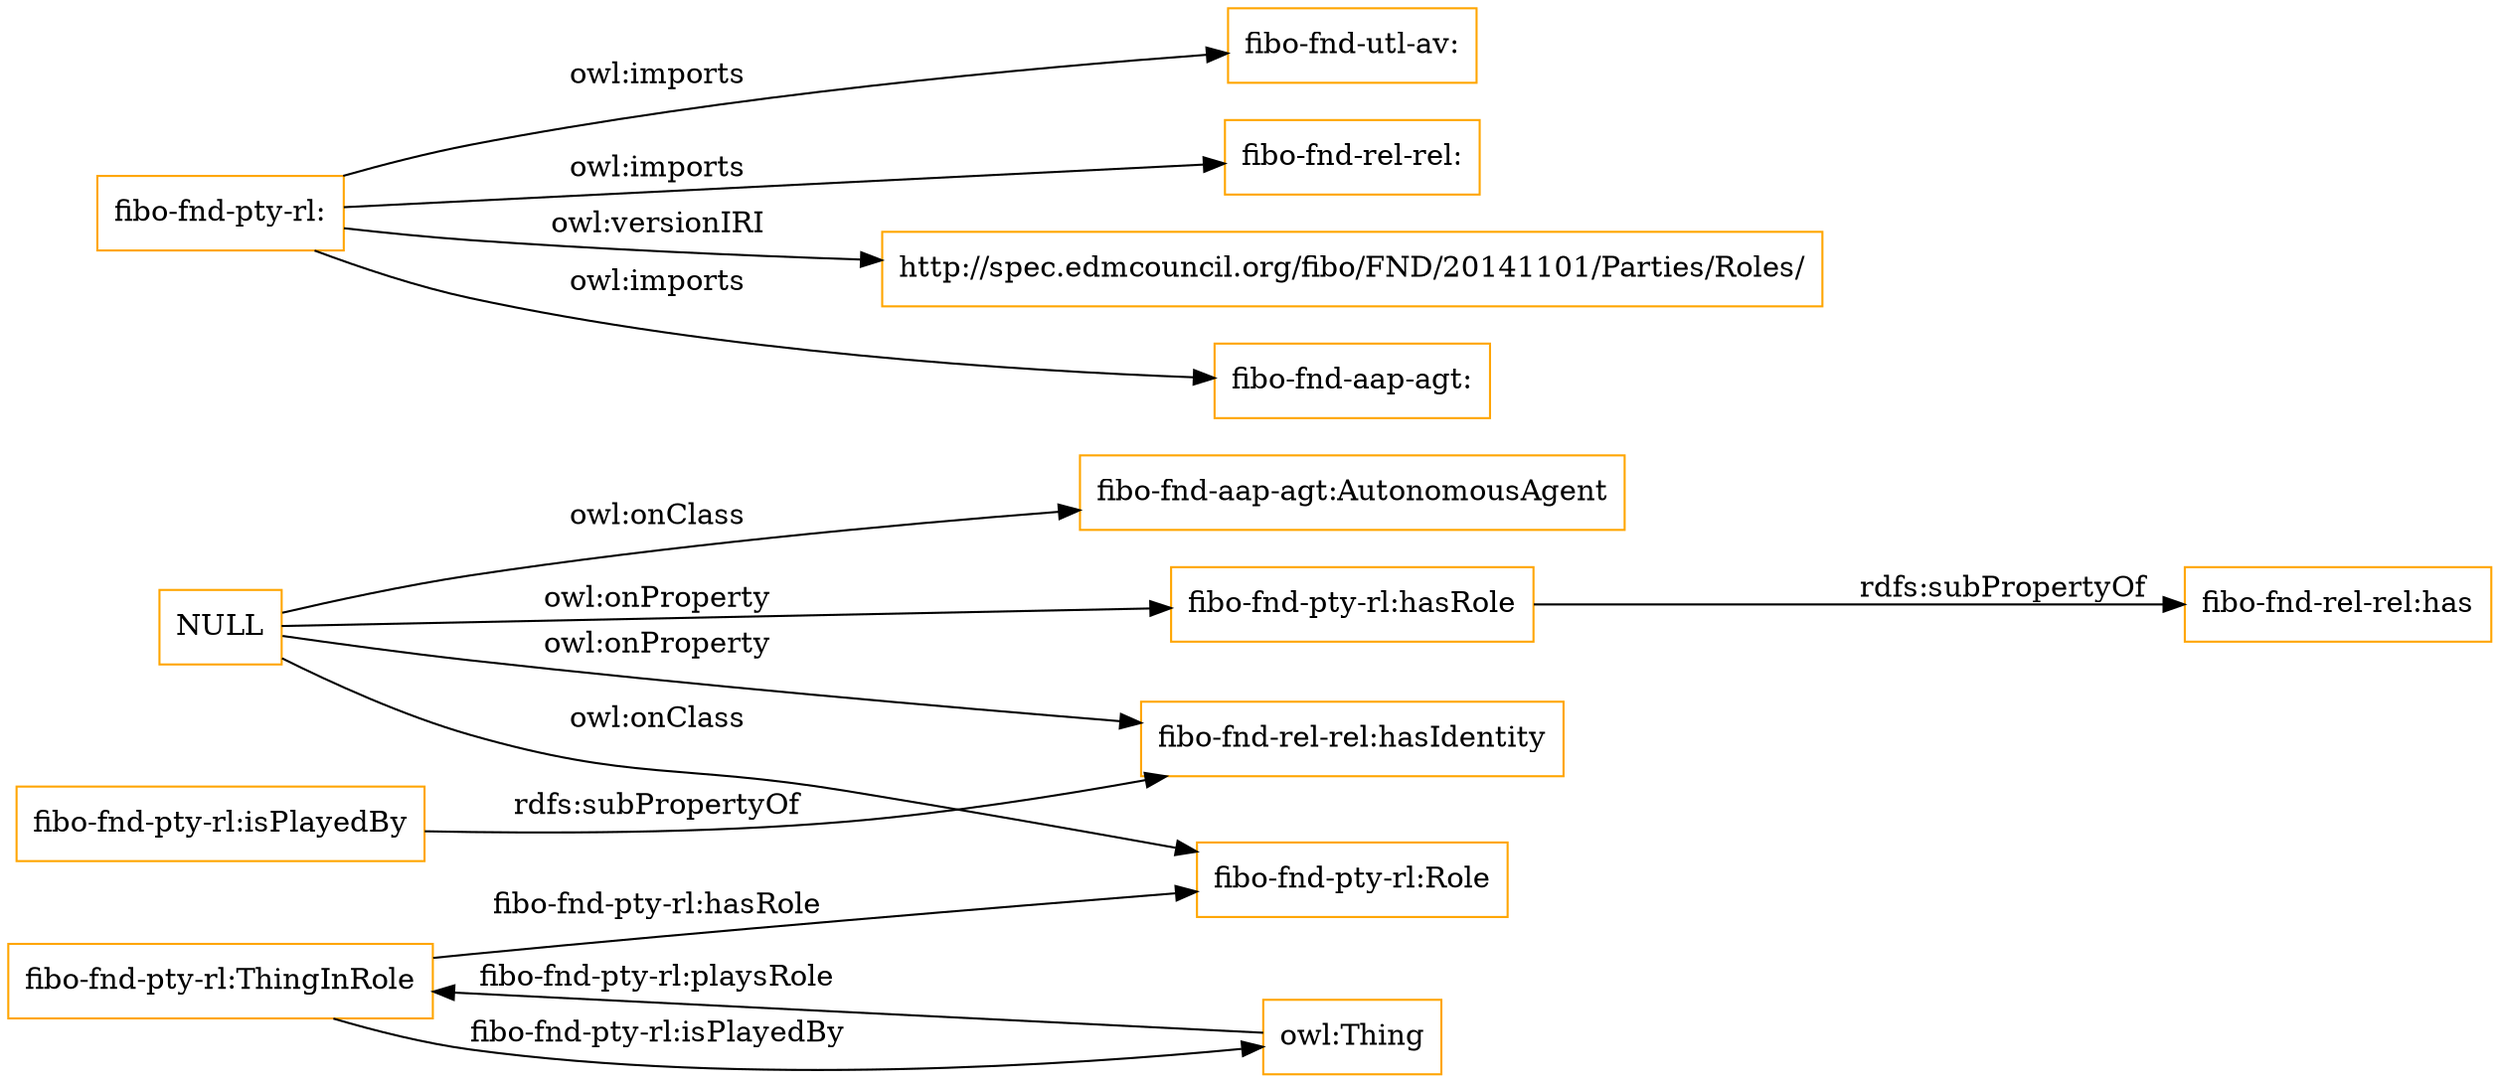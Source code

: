 digraph ar2dtool_diagram { 
rankdir=LR;
size="1501"
node [shape = rectangle, color="orange"]; "fibo-fnd-pty-rl:ThingInRole" "fibo-fnd-pty-rl:Role" ; /*classes style*/
	"fibo-fnd-pty-rl:isPlayedBy" -> "fibo-fnd-rel-rel:hasIdentity" [ label = "rdfs:subPropertyOf" ];
	"fibo-fnd-pty-rl:" -> "fibo-fnd-utl-av:" [ label = "owl:imports" ];
	"fibo-fnd-pty-rl:" -> "fibo-fnd-rel-rel:" [ label = "owl:imports" ];
	"fibo-fnd-pty-rl:" -> "http://spec.edmcouncil.org/fibo/FND/20141101/Parties/Roles/" [ label = "owl:versionIRI" ];
	"fibo-fnd-pty-rl:" -> "fibo-fnd-aap-agt:" [ label = "owl:imports" ];
	"fibo-fnd-pty-rl:hasRole" -> "fibo-fnd-rel-rel:has" [ label = "rdfs:subPropertyOf" ];
	"NULL" -> "fibo-fnd-pty-rl:hasRole" [ label = "owl:onProperty" ];
	"NULL" -> "fibo-fnd-pty-rl:Role" [ label = "owl:onClass" ];
	"NULL" -> "fibo-fnd-rel-rel:hasIdentity" [ label = "owl:onProperty" ];
	"NULL" -> "fibo-fnd-aap-agt:AutonomousAgent" [ label = "owl:onClass" ];
	"fibo-fnd-pty-rl:ThingInRole" -> "fibo-fnd-pty-rl:Role" [ label = "fibo-fnd-pty-rl:hasRole" ];
	"owl:Thing" -> "fibo-fnd-pty-rl:ThingInRole" [ label = "fibo-fnd-pty-rl:playsRole" ];
	"fibo-fnd-pty-rl:ThingInRole" -> "owl:Thing" [ label = "fibo-fnd-pty-rl:isPlayedBy" ];

}
